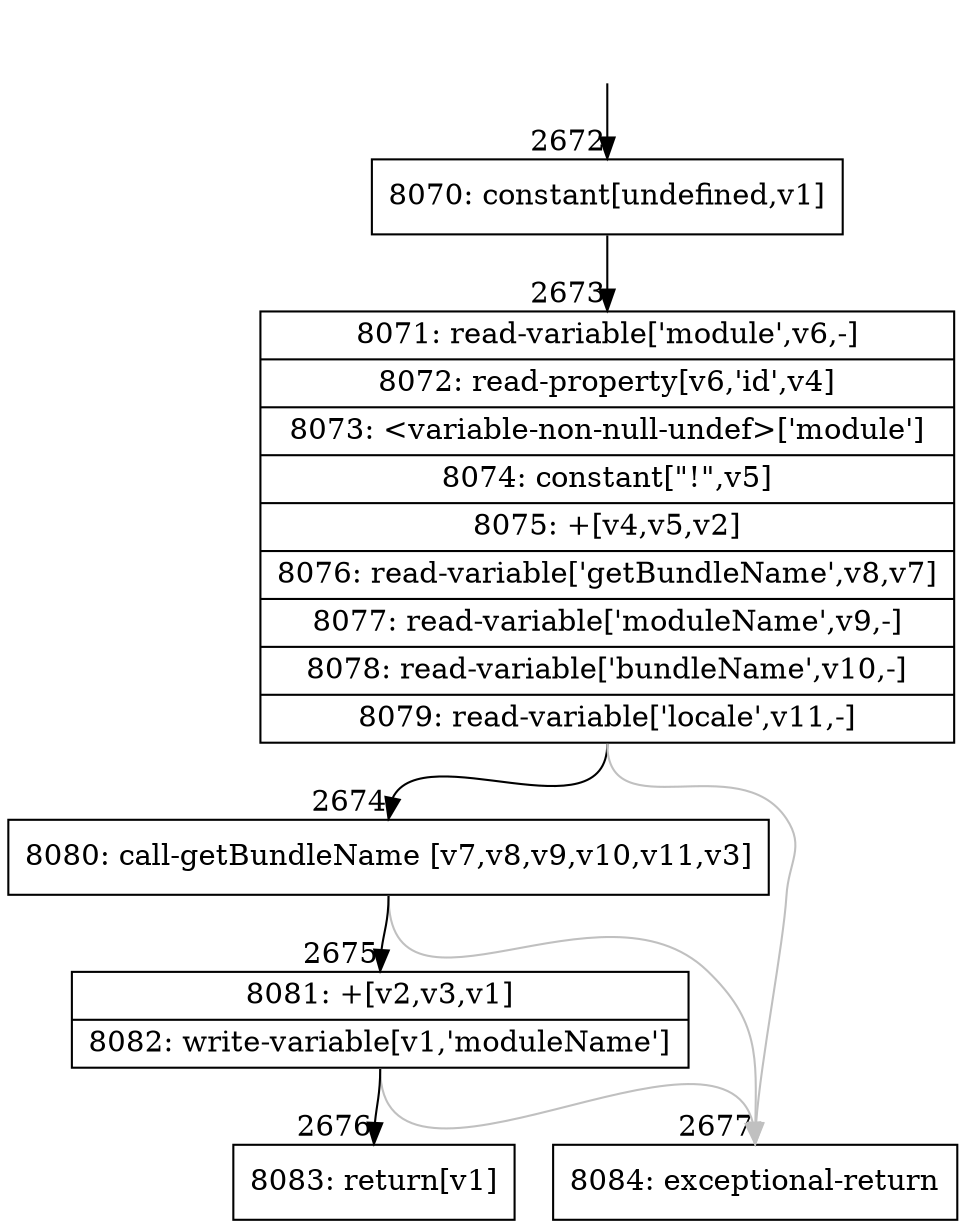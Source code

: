 digraph {
rankdir="TD"
BB_entry158[shape=none,label=""];
BB_entry158 -> BB2672 [tailport=s, headport=n, headlabel="    2672"]
BB2672 [shape=record label="{8070: constant[undefined,v1]}" ] 
BB2672 -> BB2673 [tailport=s, headport=n, headlabel="      2673"]
BB2673 [shape=record label="{8071: read-variable['module',v6,-]|8072: read-property[v6,'id',v4]|8073: \<variable-non-null-undef\>['module']|8074: constant[\"!\",v5]|8075: +[v4,v5,v2]|8076: read-variable['getBundleName',v8,v7]|8077: read-variable['moduleName',v9,-]|8078: read-variable['bundleName',v10,-]|8079: read-variable['locale',v11,-]}" ] 
BB2673 -> BB2674 [tailport=s, headport=n, headlabel="      2674"]
BB2673 -> BB2677 [tailport=s, headport=n, color=gray, headlabel="      2677"]
BB2674 [shape=record label="{8080: call-getBundleName [v7,v8,v9,v10,v11,v3]}" ] 
BB2674 -> BB2675 [tailport=s, headport=n, headlabel="      2675"]
BB2674 -> BB2677 [tailport=s, headport=n, color=gray]
BB2675 [shape=record label="{8081: +[v2,v3,v1]|8082: write-variable[v1,'moduleName']}" ] 
BB2675 -> BB2676 [tailport=s, headport=n, headlabel="      2676"]
BB2675 -> BB2677 [tailport=s, headport=n, color=gray]
BB2676 [shape=record label="{8083: return[v1]}" ] 
BB2677 [shape=record label="{8084: exceptional-return}" ] 
//#$~ 2945
}
